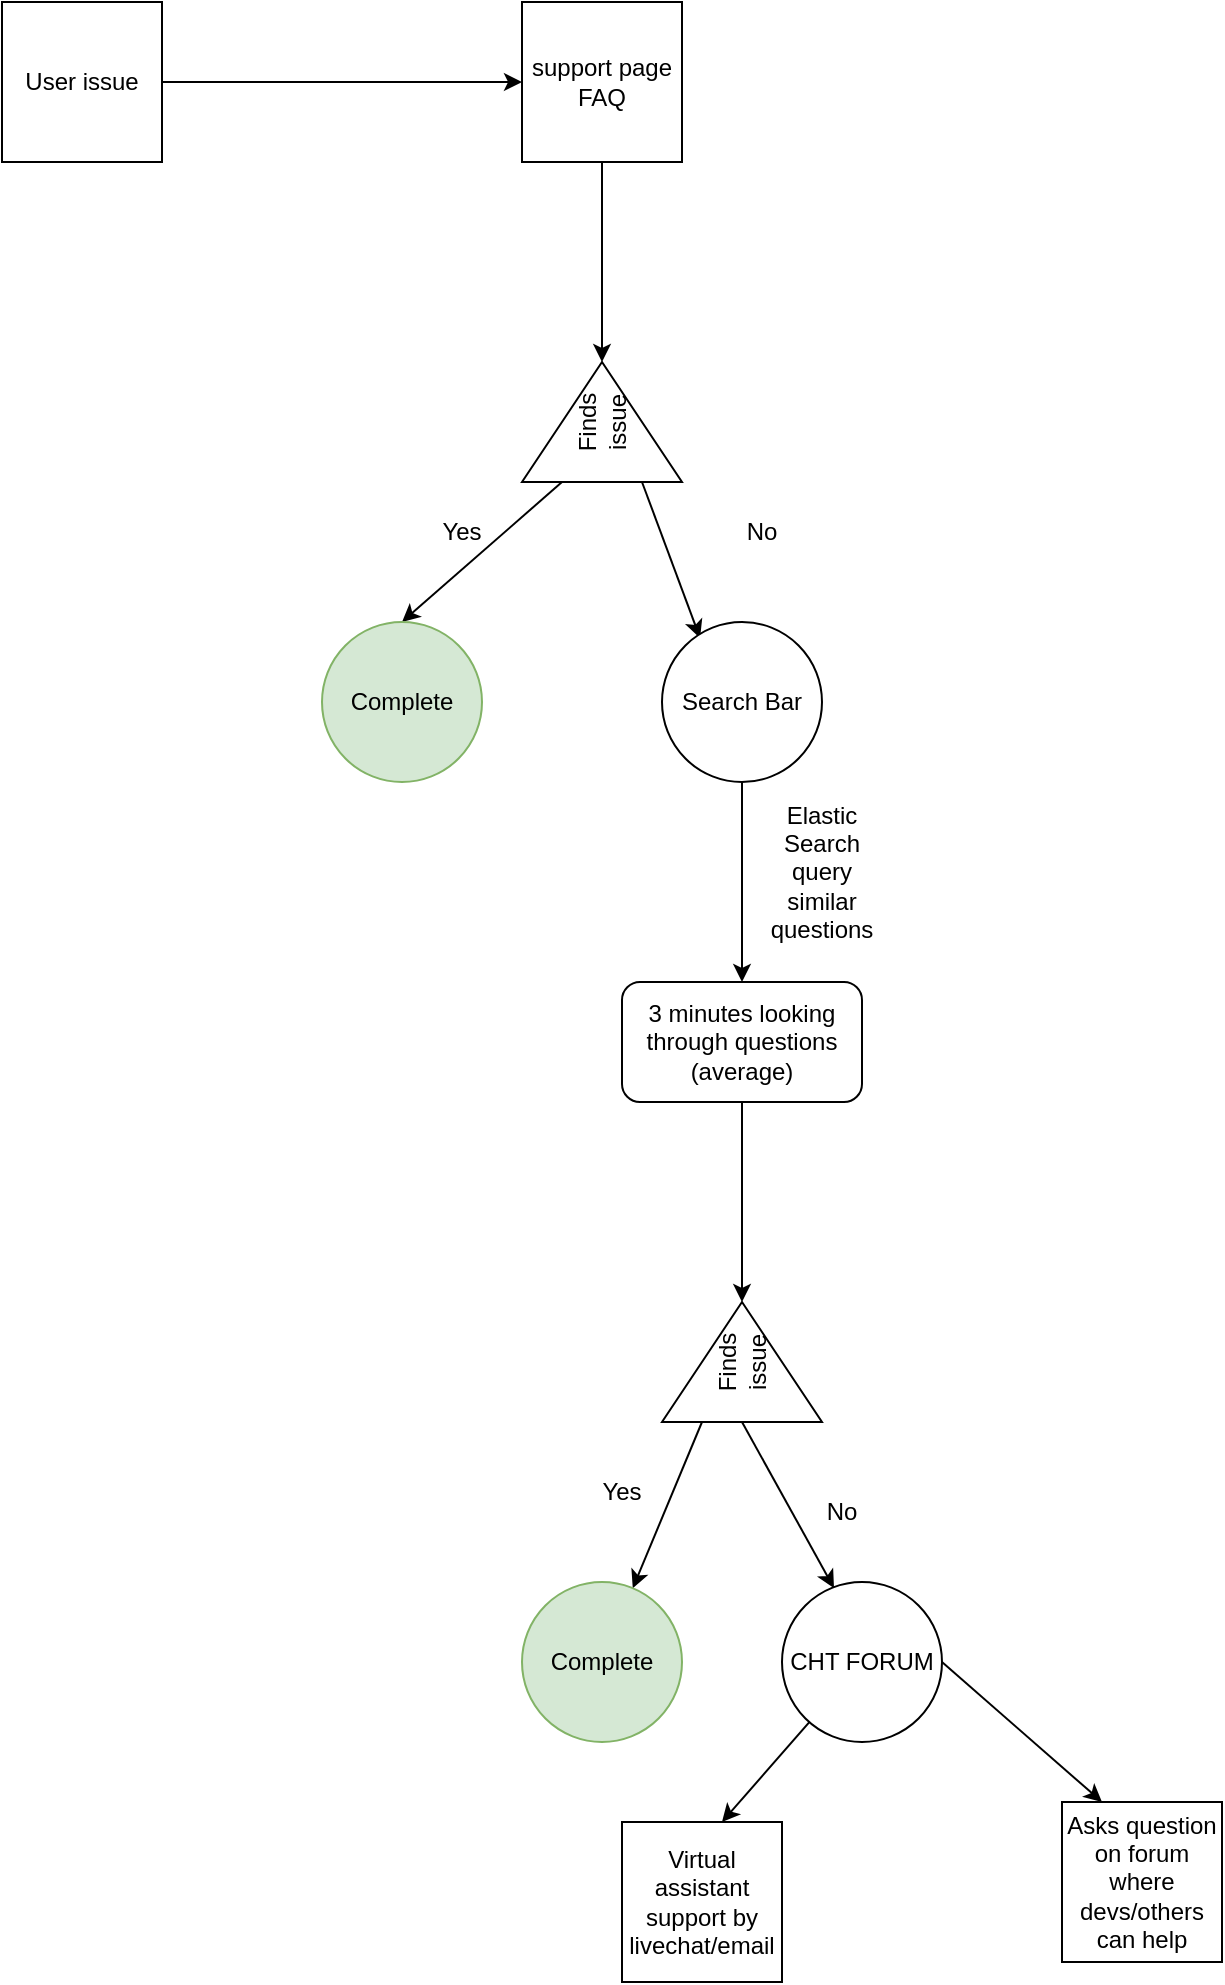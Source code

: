 <mxfile version="16.6.7" type="github">
  <diagram id="eKqOWOVrgGnLHEUC9DgC" name="Page-1">
    <mxGraphModel dx="1422" dy="762" grid="1" gridSize="10" guides="1" tooltips="1" connect="1" arrows="1" fold="1" page="1" pageScale="1" pageWidth="850" pageHeight="1100" math="0" shadow="0">
      <root>
        <mxCell id="0" />
        <mxCell id="1" parent="0" />
        <mxCell id="AD6JbrF_pzZU2Vurztqh-1" value="User issue" style="whiteSpace=wrap;html=1;aspect=fixed;" vertex="1" parent="1">
          <mxGeometry x="80" y="30" width="80" height="80" as="geometry" />
        </mxCell>
        <mxCell id="AD6JbrF_pzZU2Vurztqh-2" value="" style="endArrow=classic;html=1;rounded=0;exitX=1;exitY=0.5;exitDx=0;exitDy=0;entryX=0;entryY=0.5;entryDx=0;entryDy=0;" edge="1" parent="1" source="AD6JbrF_pzZU2Vurztqh-1" target="AD6JbrF_pzZU2Vurztqh-3">
          <mxGeometry width="50" height="50" relative="1" as="geometry">
            <mxPoint x="190" y="70" as="sourcePoint" />
            <mxPoint x="250" y="70" as="targetPoint" />
          </mxGeometry>
        </mxCell>
        <mxCell id="AD6JbrF_pzZU2Vurztqh-3" value="support page&lt;br&gt;FAQ" style="whiteSpace=wrap;html=1;aspect=fixed;" vertex="1" parent="1">
          <mxGeometry x="340" y="30" width="80" height="80" as="geometry" />
        </mxCell>
        <mxCell id="AD6JbrF_pzZU2Vurztqh-8" value="Finds issue" style="triangle;whiteSpace=wrap;html=1;rotation=-90;" vertex="1" parent="1">
          <mxGeometry x="350" y="200" width="60" height="80" as="geometry" />
        </mxCell>
        <mxCell id="AD6JbrF_pzZU2Vurztqh-9" value="" style="endArrow=classic;html=1;rounded=0;exitX=0.5;exitY=1;exitDx=0;exitDy=0;" edge="1" parent="1" source="AD6JbrF_pzZU2Vurztqh-3" target="AD6JbrF_pzZU2Vurztqh-8">
          <mxGeometry width="50" height="50" relative="1" as="geometry">
            <mxPoint x="350" y="180" as="sourcePoint" />
            <mxPoint x="400" y="130" as="targetPoint" />
          </mxGeometry>
        </mxCell>
        <mxCell id="AD6JbrF_pzZU2Vurztqh-10" value="" style="endArrow=classic;html=1;rounded=0;exitX=0;exitY=0.75;exitDx=0;exitDy=0;entryX=0.238;entryY=0.1;entryDx=0;entryDy=0;entryPerimeter=0;" edge="1" parent="1" source="AD6JbrF_pzZU2Vurztqh-8" target="AD6JbrF_pzZU2Vurztqh-11">
          <mxGeometry width="50" height="50" relative="1" as="geometry">
            <mxPoint x="400" y="380" as="sourcePoint" />
            <mxPoint x="450" y="330" as="targetPoint" />
          </mxGeometry>
        </mxCell>
        <mxCell id="AD6JbrF_pzZU2Vurztqh-11" value="Search Bar" style="ellipse;whiteSpace=wrap;html=1;aspect=fixed;" vertex="1" parent="1">
          <mxGeometry x="410" y="340" width="80" height="80" as="geometry" />
        </mxCell>
        <mxCell id="AD6JbrF_pzZU2Vurztqh-12" value="" style="endArrow=classic;html=1;rounded=0;exitX=0;exitY=0.25;exitDx=0;exitDy=0;entryX=0.5;entryY=0;entryDx=0;entryDy=0;" edge="1" parent="1" source="AD6JbrF_pzZU2Vurztqh-8" target="AD6JbrF_pzZU2Vurztqh-13">
          <mxGeometry width="50" height="50" relative="1" as="geometry">
            <mxPoint x="350" y="340" as="sourcePoint" />
            <mxPoint x="320" y="340" as="targetPoint" />
          </mxGeometry>
        </mxCell>
        <mxCell id="AD6JbrF_pzZU2Vurztqh-13" value="Complete" style="ellipse;whiteSpace=wrap;html=1;aspect=fixed;fillColor=#d5e8d4;strokeColor=#82b366;" vertex="1" parent="1">
          <mxGeometry x="240" y="340" width="80" height="80" as="geometry" />
        </mxCell>
        <mxCell id="AD6JbrF_pzZU2Vurztqh-14" value="Yes" style="text;html=1;strokeColor=none;fillColor=none;align=center;verticalAlign=middle;whiteSpace=wrap;rounded=0;" vertex="1" parent="1">
          <mxGeometry x="280" y="280" width="60" height="30" as="geometry" />
        </mxCell>
        <mxCell id="AD6JbrF_pzZU2Vurztqh-15" value="No" style="text;html=1;strokeColor=none;fillColor=none;align=center;verticalAlign=middle;whiteSpace=wrap;rounded=0;" vertex="1" parent="1">
          <mxGeometry x="430" y="280" width="60" height="30" as="geometry" />
        </mxCell>
        <mxCell id="AD6JbrF_pzZU2Vurztqh-16" value="" style="endArrow=classic;html=1;rounded=0;exitX=0.5;exitY=1;exitDx=0;exitDy=0;" edge="1" parent="1" source="AD6JbrF_pzZU2Vurztqh-11">
          <mxGeometry width="50" height="50" relative="1" as="geometry">
            <mxPoint x="480" y="520" as="sourcePoint" />
            <mxPoint x="450" y="520" as="targetPoint" />
          </mxGeometry>
        </mxCell>
        <mxCell id="AD6JbrF_pzZU2Vurztqh-17" value="Elastic Search query similar questions" style="text;html=1;strokeColor=none;fillColor=none;align=center;verticalAlign=middle;whiteSpace=wrap;rounded=0;" vertex="1" parent="1">
          <mxGeometry x="460" y="450" width="60" height="30" as="geometry" />
        </mxCell>
        <mxCell id="AD6JbrF_pzZU2Vurztqh-18" value="3 minutes looking through questions (average)" style="rounded=1;whiteSpace=wrap;html=1;" vertex="1" parent="1">
          <mxGeometry x="390" y="520" width="120" height="60" as="geometry" />
        </mxCell>
        <mxCell id="AD6JbrF_pzZU2Vurztqh-21" value="Finds issue" style="triangle;whiteSpace=wrap;html=1;rotation=-90;" vertex="1" parent="1">
          <mxGeometry x="420" y="670" width="60" height="80" as="geometry" />
        </mxCell>
        <mxCell id="AD6JbrF_pzZU2Vurztqh-22" value="" style="endArrow=classic;html=1;rounded=0;exitX=0.5;exitY=1;exitDx=0;exitDy=0;entryX=1;entryY=0.5;entryDx=0;entryDy=0;" edge="1" parent="1" source="AD6JbrF_pzZU2Vurztqh-18" target="AD6JbrF_pzZU2Vurztqh-21">
          <mxGeometry width="50" height="50" relative="1" as="geometry">
            <mxPoint x="410" y="670" as="sourcePoint" />
            <mxPoint x="460" y="620" as="targetPoint" />
          </mxGeometry>
        </mxCell>
        <mxCell id="AD6JbrF_pzZU2Vurztqh-23" value="" style="endArrow=classic;html=1;rounded=0;exitX=0;exitY=0.5;exitDx=0;exitDy=0;entryX=0.325;entryY=0.038;entryDx=0;entryDy=0;entryPerimeter=0;" edge="1" parent="1" source="AD6JbrF_pzZU2Vurztqh-21" target="AD6JbrF_pzZU2Vurztqh-25">
          <mxGeometry width="50" height="50" relative="1" as="geometry">
            <mxPoint x="450" y="820" as="sourcePoint" />
            <mxPoint x="500" y="790" as="targetPoint" />
          </mxGeometry>
        </mxCell>
        <mxCell id="AD6JbrF_pzZU2Vurztqh-24" value="" style="endArrow=classic;html=1;rounded=0;exitX=0;exitY=0.25;exitDx=0;exitDy=0;" edge="1" parent="1" source="AD6JbrF_pzZU2Vurztqh-21" target="AD6JbrF_pzZU2Vurztqh-26">
          <mxGeometry width="50" height="50" relative="1" as="geometry">
            <mxPoint x="390" y="810" as="sourcePoint" />
            <mxPoint x="380" y="820" as="targetPoint" />
          </mxGeometry>
        </mxCell>
        <mxCell id="AD6JbrF_pzZU2Vurztqh-25" value="CHT FORUM" style="ellipse;whiteSpace=wrap;html=1;aspect=fixed;" vertex="1" parent="1">
          <mxGeometry x="470" y="820" width="80" height="80" as="geometry" />
        </mxCell>
        <mxCell id="AD6JbrF_pzZU2Vurztqh-26" value="Complete" style="ellipse;whiteSpace=wrap;html=1;aspect=fixed;fillColor=#d5e8d4;strokeColor=#82b366;" vertex="1" parent="1">
          <mxGeometry x="340" y="820" width="80" height="80" as="geometry" />
        </mxCell>
        <mxCell id="AD6JbrF_pzZU2Vurztqh-27" value="Yes" style="text;html=1;strokeColor=none;fillColor=none;align=center;verticalAlign=middle;whiteSpace=wrap;rounded=0;" vertex="1" parent="1">
          <mxGeometry x="360" y="760" width="60" height="30" as="geometry" />
        </mxCell>
        <mxCell id="AD6JbrF_pzZU2Vurztqh-28" value="No" style="text;html=1;strokeColor=none;fillColor=none;align=center;verticalAlign=middle;whiteSpace=wrap;rounded=0;" vertex="1" parent="1">
          <mxGeometry x="470" y="770" width="60" height="30" as="geometry" />
        </mxCell>
        <mxCell id="AD6JbrF_pzZU2Vurztqh-29" value="" style="endArrow=classic;html=1;rounded=0;exitX=1;exitY=0.5;exitDx=0;exitDy=0;" edge="1" parent="1" source="AD6JbrF_pzZU2Vurztqh-25">
          <mxGeometry width="50" height="50" relative="1" as="geometry">
            <mxPoint x="590" y="940" as="sourcePoint" />
            <mxPoint x="630" y="930" as="targetPoint" />
          </mxGeometry>
        </mxCell>
        <mxCell id="AD6JbrF_pzZU2Vurztqh-30" value="Asks question on forum where devs/others can help" style="whiteSpace=wrap;html=1;aspect=fixed;" vertex="1" parent="1">
          <mxGeometry x="610" y="930" width="80" height="80" as="geometry" />
        </mxCell>
        <mxCell id="AD6JbrF_pzZU2Vurztqh-31" value="" style="endArrow=classic;html=1;rounded=0;" edge="1" parent="1" source="AD6JbrF_pzZU2Vurztqh-25">
          <mxGeometry width="50" height="50" relative="1" as="geometry">
            <mxPoint x="460" y="980" as="sourcePoint" />
            <mxPoint x="440" y="940" as="targetPoint" />
          </mxGeometry>
        </mxCell>
        <mxCell id="AD6JbrF_pzZU2Vurztqh-32" value="Virtual assistant support by livechat/email" style="whiteSpace=wrap;html=1;aspect=fixed;" vertex="1" parent="1">
          <mxGeometry x="390" y="940" width="80" height="80" as="geometry" />
        </mxCell>
      </root>
    </mxGraphModel>
  </diagram>
</mxfile>
